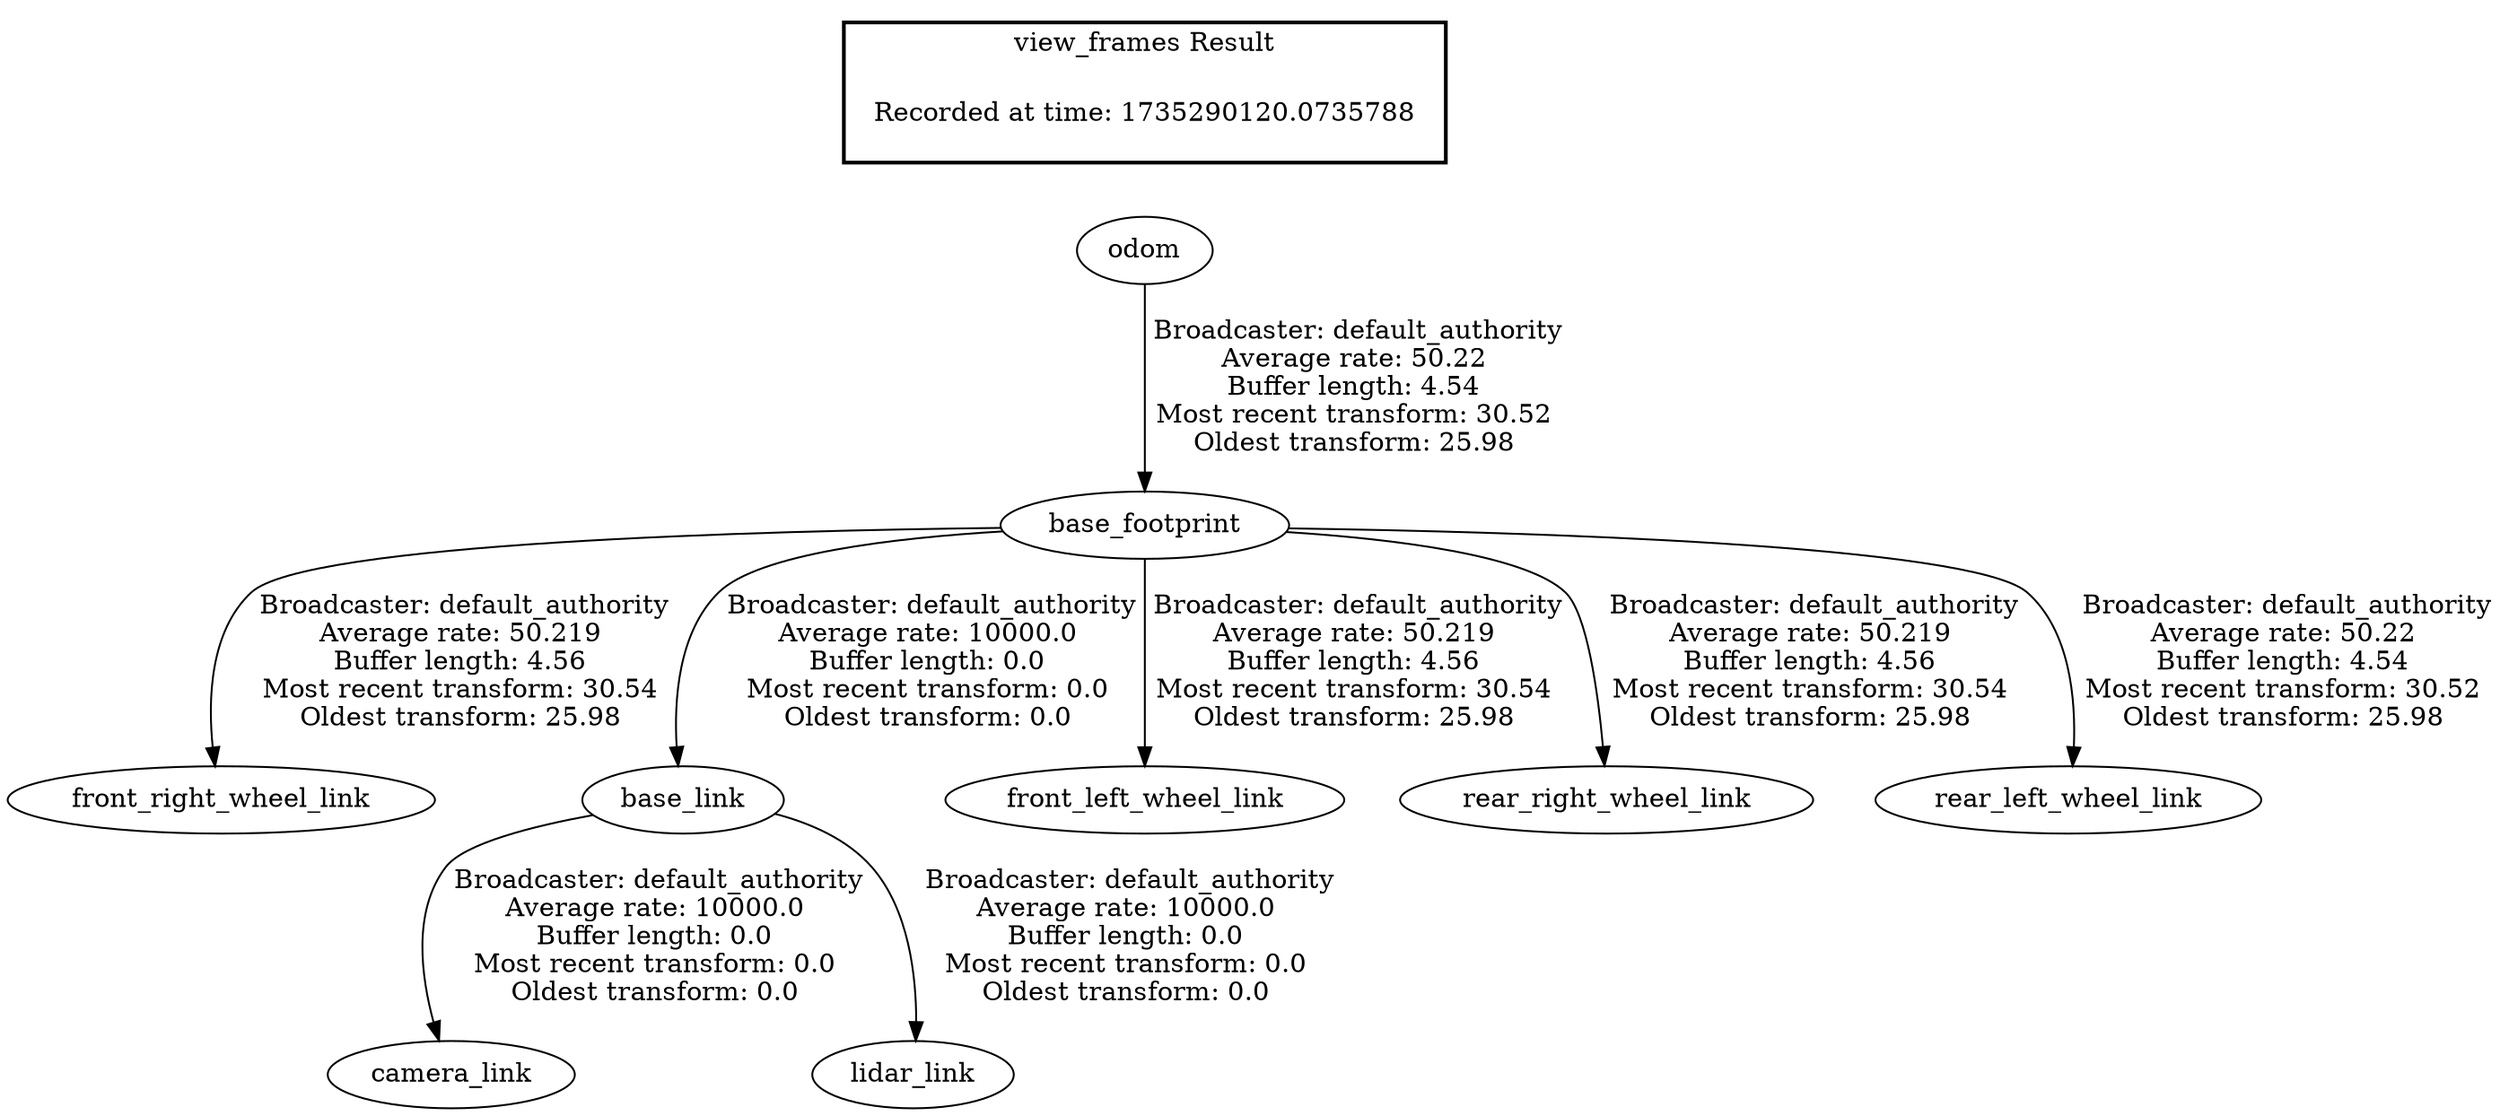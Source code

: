 digraph G {
"base_footprint" -> "front_right_wheel_link"[label=" Broadcaster: default_authority\nAverage rate: 50.219\nBuffer length: 4.56\nMost recent transform: 30.54\nOldest transform: 25.98\n"];
"odom" -> "base_footprint"[label=" Broadcaster: default_authority\nAverage rate: 50.22\nBuffer length: 4.54\nMost recent transform: 30.52\nOldest transform: 25.98\n"];
"base_link" -> "camera_link"[label=" Broadcaster: default_authority\nAverage rate: 10000.0\nBuffer length: 0.0\nMost recent transform: 0.0\nOldest transform: 0.0\n"];
"base_footprint" -> "base_link"[label=" Broadcaster: default_authority\nAverage rate: 10000.0\nBuffer length: 0.0\nMost recent transform: 0.0\nOldest transform: 0.0\n"];
"base_link" -> "lidar_link"[label=" Broadcaster: default_authority\nAverage rate: 10000.0\nBuffer length: 0.0\nMost recent transform: 0.0\nOldest transform: 0.0\n"];
"base_footprint" -> "front_left_wheel_link"[label=" Broadcaster: default_authority\nAverage rate: 50.219\nBuffer length: 4.56\nMost recent transform: 30.54\nOldest transform: 25.98\n"];
"base_footprint" -> "rear_right_wheel_link"[label=" Broadcaster: default_authority\nAverage rate: 50.219\nBuffer length: 4.56\nMost recent transform: 30.54\nOldest transform: 25.98\n"];
"base_footprint" -> "rear_left_wheel_link"[label=" Broadcaster: default_authority\nAverage rate: 50.22\nBuffer length: 4.54\nMost recent transform: 30.52\nOldest transform: 25.98\n"];
edge [style=invis];
 subgraph cluster_legend { style=bold; color=black; label ="view_frames Result";
"Recorded at time: 1735290120.0735788"[ shape=plaintext ] ;
}->"odom";
}